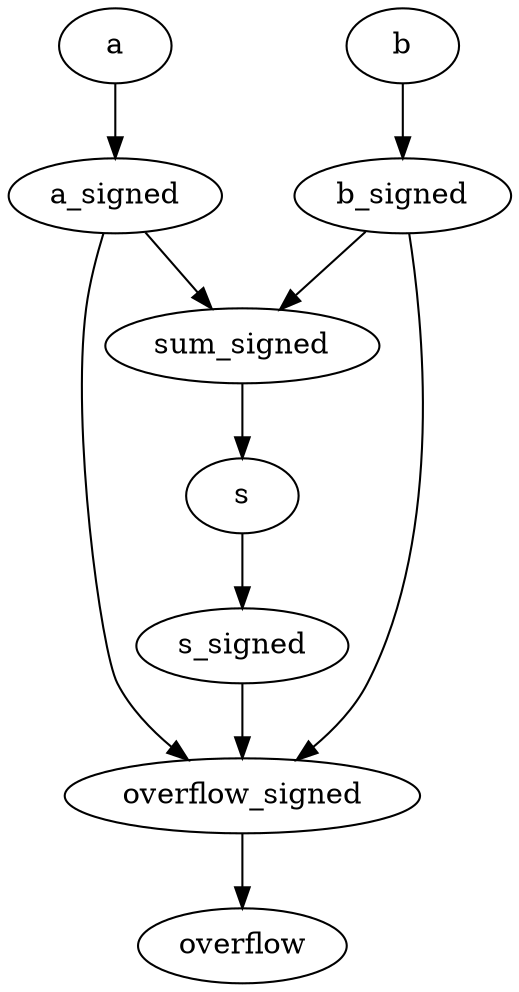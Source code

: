 strict digraph "" {
	a	[complexity=20,
		importance=0.840159919446,
		rank=0.0420079959723];
	a_signed	[complexity=17,
		importance=0.776223944325,
		rank=0.0456602320191];
	a -> a_signed;
	b	[complexity=20,
		importance=0.840159919446,
		rank=0.0420079959723];
	b_signed	[complexity=17,
		importance=0.776223944325,
		rank=0.0456602320191];
	b -> b_signed;
	sum_signed	[complexity=14,
		importance=0.680319838893,
		rank=0.0485942742066];
	b_signed -> sum_signed;
	overflow_signed	[complexity=2,
		importance=0.324676059673,
		rank=0.162338029837];
	b_signed -> overflow_signed;
	s	[complexity=12,
		importance=0.568431644205,
		rank=0.0473693036837];
	sum_signed -> s;
	a_signed -> sum_signed;
	a_signed -> overflow_signed;
	s_signed	[complexity=9,
		importance=0.448551714528,
		rank=0.0498390793921];
	s -> s_signed;
	s_signed -> overflow_signed;
	overflow	[complexity=0,
		importance=0.150849245019,
		rank=0.0];
	overflow_signed -> overflow;
}
